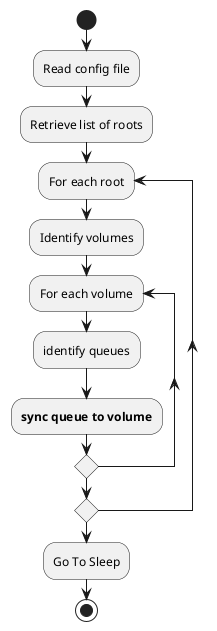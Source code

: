 @startuml

start

:Read config file;
:Retrieve list of roots;

repeat :For each root;
  :Identify volumes;
  repeat :For each volume;
    :identify queues;
    :**sync queue to volume**;
  repeat while ()
repeat while ()

:Go To Sleep;

stop

@enduml